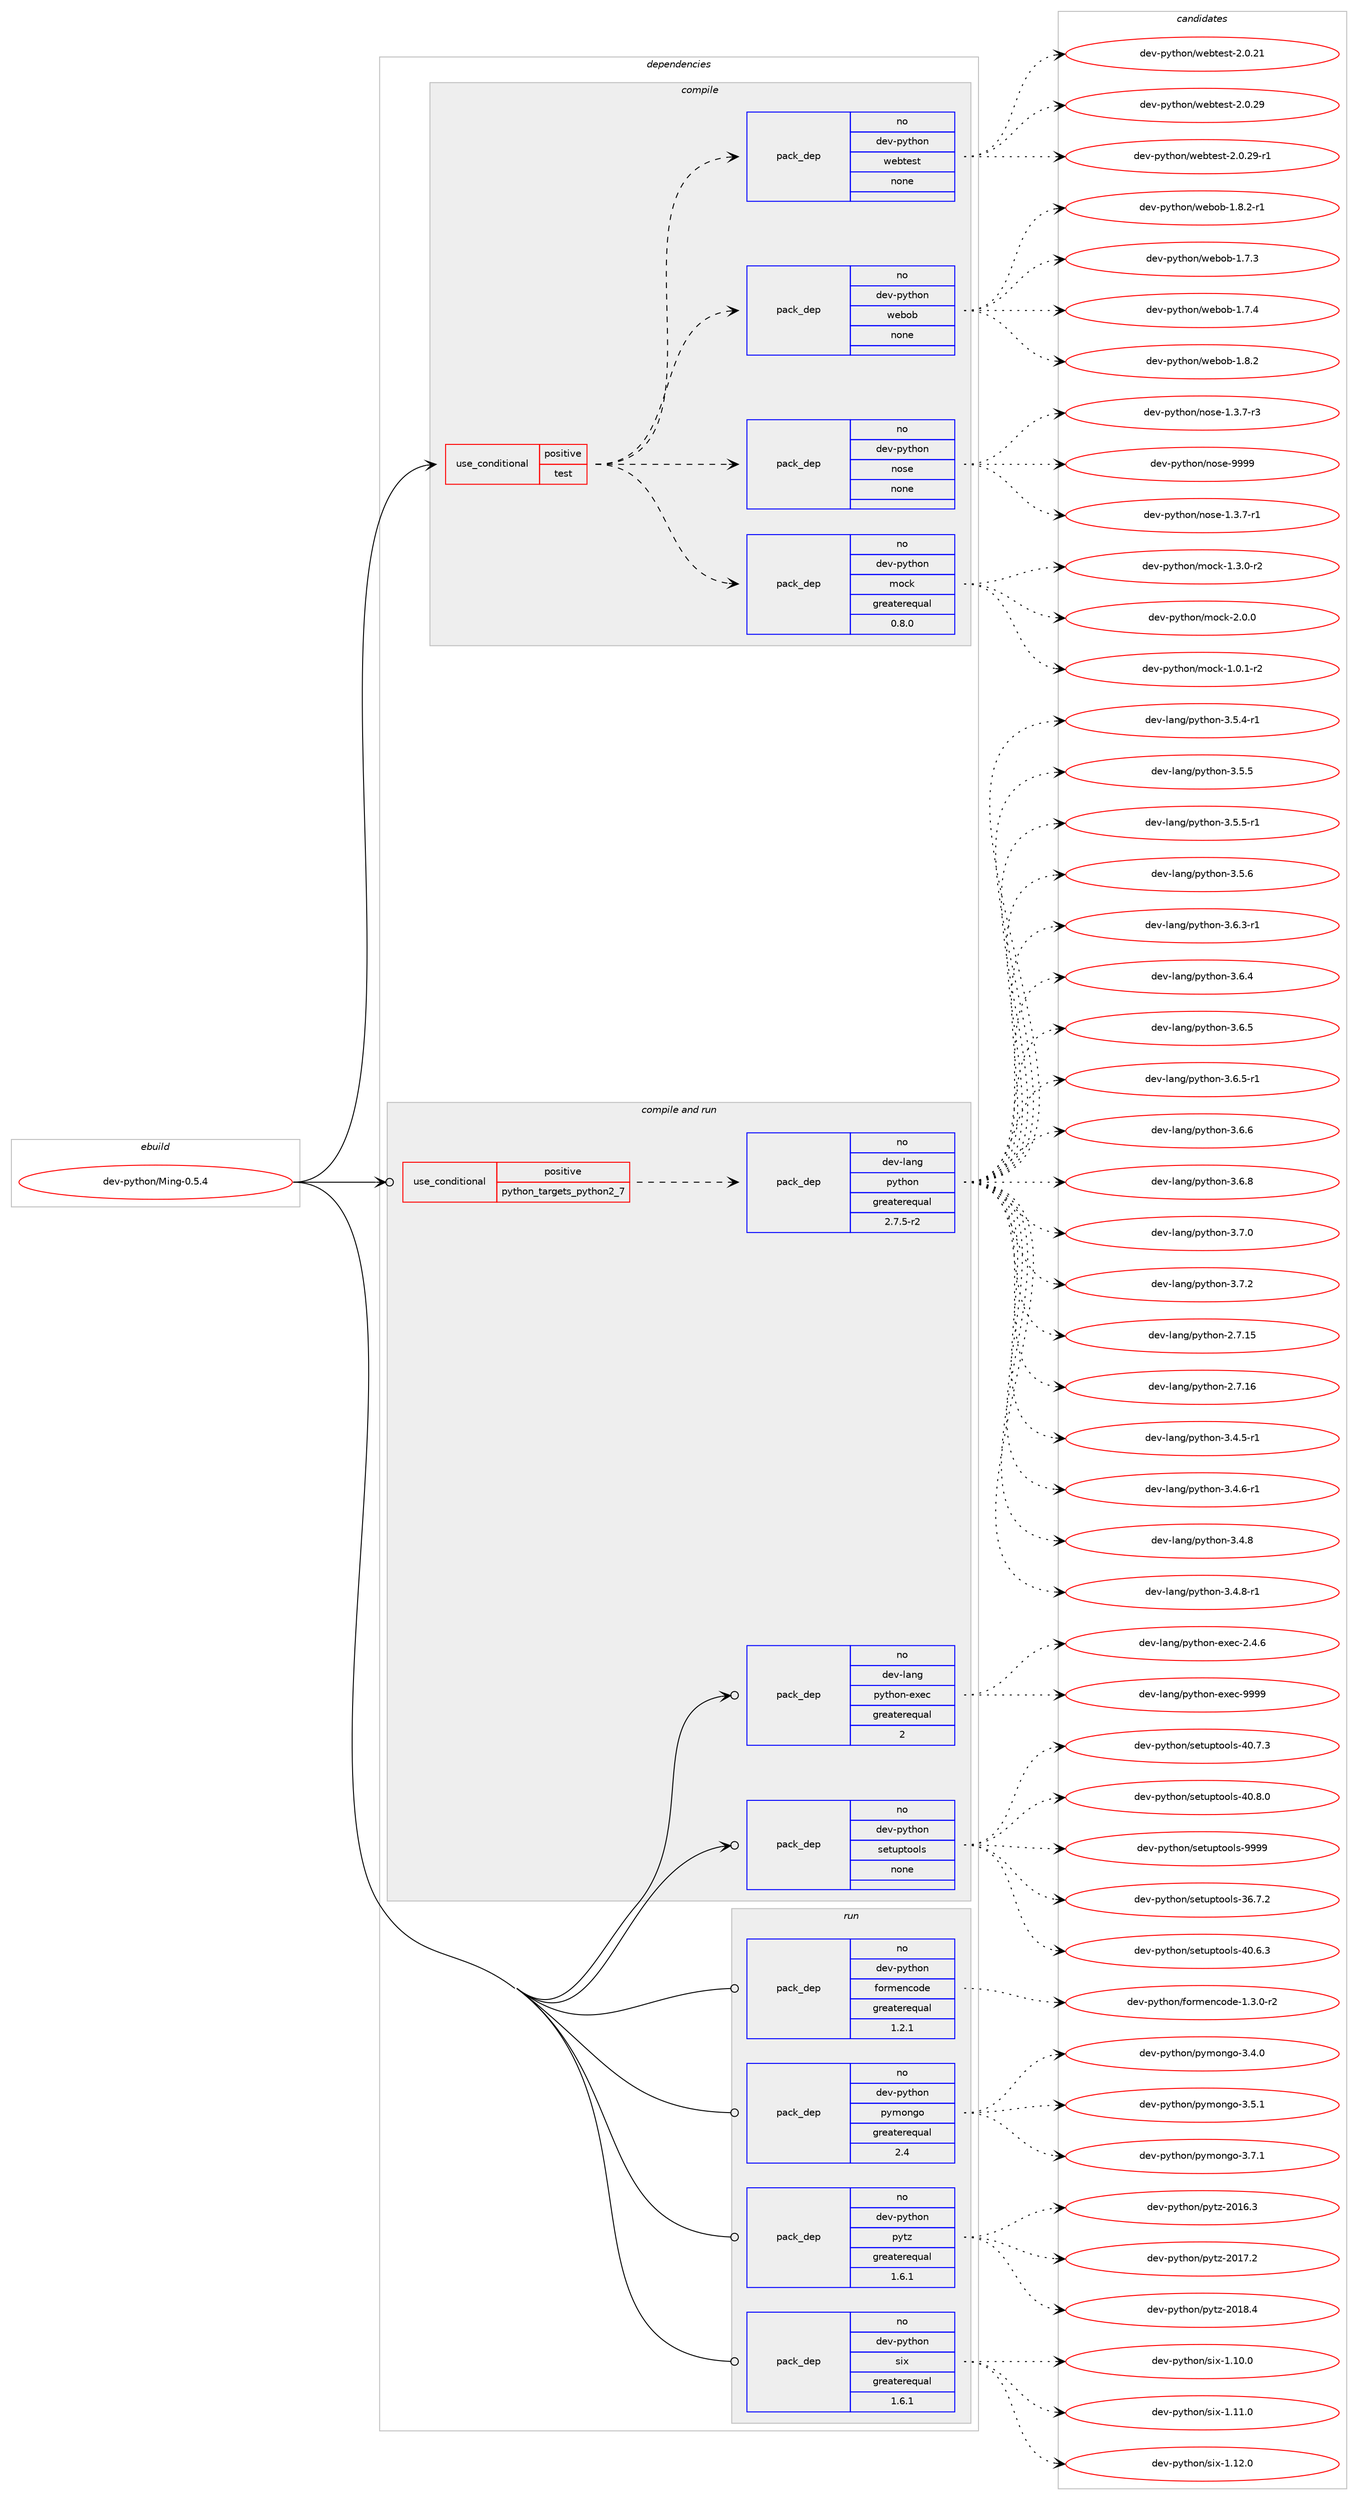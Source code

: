 digraph prolog {

# *************
# Graph options
# *************

newrank=true;
concentrate=true;
compound=true;
graph [rankdir=LR,fontname=Helvetica,fontsize=10,ranksep=1.5];#, ranksep=2.5, nodesep=0.2];
edge  [arrowhead=vee];
node  [fontname=Helvetica,fontsize=10];

# **********
# The ebuild
# **********

subgraph cluster_leftcol {
color=gray;
rank=same;
label=<<i>ebuild</i>>;
id [label="dev-python/Ming-0.5.4", color=red, width=4, href="../dev-python/Ming-0.5.4.svg"];
}

# ****************
# The dependencies
# ****************

subgraph cluster_midcol {
color=gray;
label=<<i>dependencies</i>>;
subgraph cluster_compile {
fillcolor="#eeeeee";
style=filled;
label=<<i>compile</i>>;
subgraph cond370340 {
dependency1396911 [label=<<TABLE BORDER="0" CELLBORDER="1" CELLSPACING="0" CELLPADDING="4"><TR><TD ROWSPAN="3" CELLPADDING="10">use_conditional</TD></TR><TR><TD>positive</TD></TR><TR><TD>test</TD></TR></TABLE>>, shape=none, color=red];
subgraph pack1003347 {
dependency1396912 [label=<<TABLE BORDER="0" CELLBORDER="1" CELLSPACING="0" CELLPADDING="4" WIDTH="220"><TR><TD ROWSPAN="6" CELLPADDING="30">pack_dep</TD></TR><TR><TD WIDTH="110">no</TD></TR><TR><TD>dev-python</TD></TR><TR><TD>mock</TD></TR><TR><TD>greaterequal</TD></TR><TR><TD>0.8.0</TD></TR></TABLE>>, shape=none, color=blue];
}
dependency1396911:e -> dependency1396912:w [weight=20,style="dashed",arrowhead="vee"];
subgraph pack1003348 {
dependency1396913 [label=<<TABLE BORDER="0" CELLBORDER="1" CELLSPACING="0" CELLPADDING="4" WIDTH="220"><TR><TD ROWSPAN="6" CELLPADDING="30">pack_dep</TD></TR><TR><TD WIDTH="110">no</TD></TR><TR><TD>dev-python</TD></TR><TR><TD>nose</TD></TR><TR><TD>none</TD></TR><TR><TD></TD></TR></TABLE>>, shape=none, color=blue];
}
dependency1396911:e -> dependency1396913:w [weight=20,style="dashed",arrowhead="vee"];
subgraph pack1003349 {
dependency1396914 [label=<<TABLE BORDER="0" CELLBORDER="1" CELLSPACING="0" CELLPADDING="4" WIDTH="220"><TR><TD ROWSPAN="6" CELLPADDING="30">pack_dep</TD></TR><TR><TD WIDTH="110">no</TD></TR><TR><TD>dev-python</TD></TR><TR><TD>webob</TD></TR><TR><TD>none</TD></TR><TR><TD></TD></TR></TABLE>>, shape=none, color=blue];
}
dependency1396911:e -> dependency1396914:w [weight=20,style="dashed",arrowhead="vee"];
subgraph pack1003350 {
dependency1396915 [label=<<TABLE BORDER="0" CELLBORDER="1" CELLSPACING="0" CELLPADDING="4" WIDTH="220"><TR><TD ROWSPAN="6" CELLPADDING="30">pack_dep</TD></TR><TR><TD WIDTH="110">no</TD></TR><TR><TD>dev-python</TD></TR><TR><TD>webtest</TD></TR><TR><TD>none</TD></TR><TR><TD></TD></TR></TABLE>>, shape=none, color=blue];
}
dependency1396911:e -> dependency1396915:w [weight=20,style="dashed",arrowhead="vee"];
}
id:e -> dependency1396911:w [weight=20,style="solid",arrowhead="vee"];
}
subgraph cluster_compileandrun {
fillcolor="#eeeeee";
style=filled;
label=<<i>compile and run</i>>;
subgraph cond370341 {
dependency1396916 [label=<<TABLE BORDER="0" CELLBORDER="1" CELLSPACING="0" CELLPADDING="4"><TR><TD ROWSPAN="3" CELLPADDING="10">use_conditional</TD></TR><TR><TD>positive</TD></TR><TR><TD>python_targets_python2_7</TD></TR></TABLE>>, shape=none, color=red];
subgraph pack1003351 {
dependency1396917 [label=<<TABLE BORDER="0" CELLBORDER="1" CELLSPACING="0" CELLPADDING="4" WIDTH="220"><TR><TD ROWSPAN="6" CELLPADDING="30">pack_dep</TD></TR><TR><TD WIDTH="110">no</TD></TR><TR><TD>dev-lang</TD></TR><TR><TD>python</TD></TR><TR><TD>greaterequal</TD></TR><TR><TD>2.7.5-r2</TD></TR></TABLE>>, shape=none, color=blue];
}
dependency1396916:e -> dependency1396917:w [weight=20,style="dashed",arrowhead="vee"];
}
id:e -> dependency1396916:w [weight=20,style="solid",arrowhead="odotvee"];
subgraph pack1003352 {
dependency1396918 [label=<<TABLE BORDER="0" CELLBORDER="1" CELLSPACING="0" CELLPADDING="4" WIDTH="220"><TR><TD ROWSPAN="6" CELLPADDING="30">pack_dep</TD></TR><TR><TD WIDTH="110">no</TD></TR><TR><TD>dev-lang</TD></TR><TR><TD>python-exec</TD></TR><TR><TD>greaterequal</TD></TR><TR><TD>2</TD></TR></TABLE>>, shape=none, color=blue];
}
id:e -> dependency1396918:w [weight=20,style="solid",arrowhead="odotvee"];
subgraph pack1003353 {
dependency1396919 [label=<<TABLE BORDER="0" CELLBORDER="1" CELLSPACING="0" CELLPADDING="4" WIDTH="220"><TR><TD ROWSPAN="6" CELLPADDING="30">pack_dep</TD></TR><TR><TD WIDTH="110">no</TD></TR><TR><TD>dev-python</TD></TR><TR><TD>setuptools</TD></TR><TR><TD>none</TD></TR><TR><TD></TD></TR></TABLE>>, shape=none, color=blue];
}
id:e -> dependency1396919:w [weight=20,style="solid",arrowhead="odotvee"];
}
subgraph cluster_run {
fillcolor="#eeeeee";
style=filled;
label=<<i>run</i>>;
subgraph pack1003354 {
dependency1396920 [label=<<TABLE BORDER="0" CELLBORDER="1" CELLSPACING="0" CELLPADDING="4" WIDTH="220"><TR><TD ROWSPAN="6" CELLPADDING="30">pack_dep</TD></TR><TR><TD WIDTH="110">no</TD></TR><TR><TD>dev-python</TD></TR><TR><TD>formencode</TD></TR><TR><TD>greaterequal</TD></TR><TR><TD>1.2.1</TD></TR></TABLE>>, shape=none, color=blue];
}
id:e -> dependency1396920:w [weight=20,style="solid",arrowhead="odot"];
subgraph pack1003355 {
dependency1396921 [label=<<TABLE BORDER="0" CELLBORDER="1" CELLSPACING="0" CELLPADDING="4" WIDTH="220"><TR><TD ROWSPAN="6" CELLPADDING="30">pack_dep</TD></TR><TR><TD WIDTH="110">no</TD></TR><TR><TD>dev-python</TD></TR><TR><TD>pymongo</TD></TR><TR><TD>greaterequal</TD></TR><TR><TD>2.4</TD></TR></TABLE>>, shape=none, color=blue];
}
id:e -> dependency1396921:w [weight=20,style="solid",arrowhead="odot"];
subgraph pack1003356 {
dependency1396922 [label=<<TABLE BORDER="0" CELLBORDER="1" CELLSPACING="0" CELLPADDING="4" WIDTH="220"><TR><TD ROWSPAN="6" CELLPADDING="30">pack_dep</TD></TR><TR><TD WIDTH="110">no</TD></TR><TR><TD>dev-python</TD></TR><TR><TD>pytz</TD></TR><TR><TD>greaterequal</TD></TR><TR><TD>1.6.1</TD></TR></TABLE>>, shape=none, color=blue];
}
id:e -> dependency1396922:w [weight=20,style="solid",arrowhead="odot"];
subgraph pack1003357 {
dependency1396923 [label=<<TABLE BORDER="0" CELLBORDER="1" CELLSPACING="0" CELLPADDING="4" WIDTH="220"><TR><TD ROWSPAN="6" CELLPADDING="30">pack_dep</TD></TR><TR><TD WIDTH="110">no</TD></TR><TR><TD>dev-python</TD></TR><TR><TD>six</TD></TR><TR><TD>greaterequal</TD></TR><TR><TD>1.6.1</TD></TR></TABLE>>, shape=none, color=blue];
}
id:e -> dependency1396923:w [weight=20,style="solid",arrowhead="odot"];
}
}

# **************
# The candidates
# **************

subgraph cluster_choices {
rank=same;
color=gray;
label=<<i>candidates</i>>;

subgraph choice1003347 {
color=black;
nodesep=1;
choice1001011184511212111610411111047109111991074549464846494511450 [label="dev-python/mock-1.0.1-r2", color=red, width=4,href="../dev-python/mock-1.0.1-r2.svg"];
choice1001011184511212111610411111047109111991074549465146484511450 [label="dev-python/mock-1.3.0-r2", color=red, width=4,href="../dev-python/mock-1.3.0-r2.svg"];
choice100101118451121211161041111104710911199107455046484648 [label="dev-python/mock-2.0.0", color=red, width=4,href="../dev-python/mock-2.0.0.svg"];
dependency1396912:e -> choice1001011184511212111610411111047109111991074549464846494511450:w [style=dotted,weight="100"];
dependency1396912:e -> choice1001011184511212111610411111047109111991074549465146484511450:w [style=dotted,weight="100"];
dependency1396912:e -> choice100101118451121211161041111104710911199107455046484648:w [style=dotted,weight="100"];
}
subgraph choice1003348 {
color=black;
nodesep=1;
choice10010111845112121116104111110471101111151014549465146554511449 [label="dev-python/nose-1.3.7-r1", color=red, width=4,href="../dev-python/nose-1.3.7-r1.svg"];
choice10010111845112121116104111110471101111151014549465146554511451 [label="dev-python/nose-1.3.7-r3", color=red, width=4,href="../dev-python/nose-1.3.7-r3.svg"];
choice10010111845112121116104111110471101111151014557575757 [label="dev-python/nose-9999", color=red, width=4,href="../dev-python/nose-9999.svg"];
dependency1396913:e -> choice10010111845112121116104111110471101111151014549465146554511449:w [style=dotted,weight="100"];
dependency1396913:e -> choice10010111845112121116104111110471101111151014549465146554511451:w [style=dotted,weight="100"];
dependency1396913:e -> choice10010111845112121116104111110471101111151014557575757:w [style=dotted,weight="100"];
}
subgraph choice1003349 {
color=black;
nodesep=1;
choice10010111845112121116104111110471191019811198454946554651 [label="dev-python/webob-1.7.3", color=red, width=4,href="../dev-python/webob-1.7.3.svg"];
choice10010111845112121116104111110471191019811198454946554652 [label="dev-python/webob-1.7.4", color=red, width=4,href="../dev-python/webob-1.7.4.svg"];
choice10010111845112121116104111110471191019811198454946564650 [label="dev-python/webob-1.8.2", color=red, width=4,href="../dev-python/webob-1.8.2.svg"];
choice100101118451121211161041111104711910198111984549465646504511449 [label="dev-python/webob-1.8.2-r1", color=red, width=4,href="../dev-python/webob-1.8.2-r1.svg"];
dependency1396914:e -> choice10010111845112121116104111110471191019811198454946554651:w [style=dotted,weight="100"];
dependency1396914:e -> choice10010111845112121116104111110471191019811198454946554652:w [style=dotted,weight="100"];
dependency1396914:e -> choice10010111845112121116104111110471191019811198454946564650:w [style=dotted,weight="100"];
dependency1396914:e -> choice100101118451121211161041111104711910198111984549465646504511449:w [style=dotted,weight="100"];
}
subgraph choice1003350 {
color=black;
nodesep=1;
choice10010111845112121116104111110471191019811610111511645504648465049 [label="dev-python/webtest-2.0.21", color=red, width=4,href="../dev-python/webtest-2.0.21.svg"];
choice10010111845112121116104111110471191019811610111511645504648465057 [label="dev-python/webtest-2.0.29", color=red, width=4,href="../dev-python/webtest-2.0.29.svg"];
choice100101118451121211161041111104711910198116101115116455046484650574511449 [label="dev-python/webtest-2.0.29-r1", color=red, width=4,href="../dev-python/webtest-2.0.29-r1.svg"];
dependency1396915:e -> choice10010111845112121116104111110471191019811610111511645504648465049:w [style=dotted,weight="100"];
dependency1396915:e -> choice10010111845112121116104111110471191019811610111511645504648465057:w [style=dotted,weight="100"];
dependency1396915:e -> choice100101118451121211161041111104711910198116101115116455046484650574511449:w [style=dotted,weight="100"];
}
subgraph choice1003351 {
color=black;
nodesep=1;
choice10010111845108971101034711212111610411111045504655464953 [label="dev-lang/python-2.7.15", color=red, width=4,href="../dev-lang/python-2.7.15.svg"];
choice10010111845108971101034711212111610411111045504655464954 [label="dev-lang/python-2.7.16", color=red, width=4,href="../dev-lang/python-2.7.16.svg"];
choice1001011184510897110103471121211161041111104551465246534511449 [label="dev-lang/python-3.4.5-r1", color=red, width=4,href="../dev-lang/python-3.4.5-r1.svg"];
choice1001011184510897110103471121211161041111104551465246544511449 [label="dev-lang/python-3.4.6-r1", color=red, width=4,href="../dev-lang/python-3.4.6-r1.svg"];
choice100101118451089711010347112121116104111110455146524656 [label="dev-lang/python-3.4.8", color=red, width=4,href="../dev-lang/python-3.4.8.svg"];
choice1001011184510897110103471121211161041111104551465246564511449 [label="dev-lang/python-3.4.8-r1", color=red, width=4,href="../dev-lang/python-3.4.8-r1.svg"];
choice1001011184510897110103471121211161041111104551465346524511449 [label="dev-lang/python-3.5.4-r1", color=red, width=4,href="../dev-lang/python-3.5.4-r1.svg"];
choice100101118451089711010347112121116104111110455146534653 [label="dev-lang/python-3.5.5", color=red, width=4,href="../dev-lang/python-3.5.5.svg"];
choice1001011184510897110103471121211161041111104551465346534511449 [label="dev-lang/python-3.5.5-r1", color=red, width=4,href="../dev-lang/python-3.5.5-r1.svg"];
choice100101118451089711010347112121116104111110455146534654 [label="dev-lang/python-3.5.6", color=red, width=4,href="../dev-lang/python-3.5.6.svg"];
choice1001011184510897110103471121211161041111104551465446514511449 [label="dev-lang/python-3.6.3-r1", color=red, width=4,href="../dev-lang/python-3.6.3-r1.svg"];
choice100101118451089711010347112121116104111110455146544652 [label="dev-lang/python-3.6.4", color=red, width=4,href="../dev-lang/python-3.6.4.svg"];
choice100101118451089711010347112121116104111110455146544653 [label="dev-lang/python-3.6.5", color=red, width=4,href="../dev-lang/python-3.6.5.svg"];
choice1001011184510897110103471121211161041111104551465446534511449 [label="dev-lang/python-3.6.5-r1", color=red, width=4,href="../dev-lang/python-3.6.5-r1.svg"];
choice100101118451089711010347112121116104111110455146544654 [label="dev-lang/python-3.6.6", color=red, width=4,href="../dev-lang/python-3.6.6.svg"];
choice100101118451089711010347112121116104111110455146544656 [label="dev-lang/python-3.6.8", color=red, width=4,href="../dev-lang/python-3.6.8.svg"];
choice100101118451089711010347112121116104111110455146554648 [label="dev-lang/python-3.7.0", color=red, width=4,href="../dev-lang/python-3.7.0.svg"];
choice100101118451089711010347112121116104111110455146554650 [label="dev-lang/python-3.7.2", color=red, width=4,href="../dev-lang/python-3.7.2.svg"];
dependency1396917:e -> choice10010111845108971101034711212111610411111045504655464953:w [style=dotted,weight="100"];
dependency1396917:e -> choice10010111845108971101034711212111610411111045504655464954:w [style=dotted,weight="100"];
dependency1396917:e -> choice1001011184510897110103471121211161041111104551465246534511449:w [style=dotted,weight="100"];
dependency1396917:e -> choice1001011184510897110103471121211161041111104551465246544511449:w [style=dotted,weight="100"];
dependency1396917:e -> choice100101118451089711010347112121116104111110455146524656:w [style=dotted,weight="100"];
dependency1396917:e -> choice1001011184510897110103471121211161041111104551465246564511449:w [style=dotted,weight="100"];
dependency1396917:e -> choice1001011184510897110103471121211161041111104551465346524511449:w [style=dotted,weight="100"];
dependency1396917:e -> choice100101118451089711010347112121116104111110455146534653:w [style=dotted,weight="100"];
dependency1396917:e -> choice1001011184510897110103471121211161041111104551465346534511449:w [style=dotted,weight="100"];
dependency1396917:e -> choice100101118451089711010347112121116104111110455146534654:w [style=dotted,weight="100"];
dependency1396917:e -> choice1001011184510897110103471121211161041111104551465446514511449:w [style=dotted,weight="100"];
dependency1396917:e -> choice100101118451089711010347112121116104111110455146544652:w [style=dotted,weight="100"];
dependency1396917:e -> choice100101118451089711010347112121116104111110455146544653:w [style=dotted,weight="100"];
dependency1396917:e -> choice1001011184510897110103471121211161041111104551465446534511449:w [style=dotted,weight="100"];
dependency1396917:e -> choice100101118451089711010347112121116104111110455146544654:w [style=dotted,weight="100"];
dependency1396917:e -> choice100101118451089711010347112121116104111110455146544656:w [style=dotted,weight="100"];
dependency1396917:e -> choice100101118451089711010347112121116104111110455146554648:w [style=dotted,weight="100"];
dependency1396917:e -> choice100101118451089711010347112121116104111110455146554650:w [style=dotted,weight="100"];
}
subgraph choice1003352 {
color=black;
nodesep=1;
choice1001011184510897110103471121211161041111104510112010199455046524654 [label="dev-lang/python-exec-2.4.6", color=red, width=4,href="../dev-lang/python-exec-2.4.6.svg"];
choice10010111845108971101034711212111610411111045101120101994557575757 [label="dev-lang/python-exec-9999", color=red, width=4,href="../dev-lang/python-exec-9999.svg"];
dependency1396918:e -> choice1001011184510897110103471121211161041111104510112010199455046524654:w [style=dotted,weight="100"];
dependency1396918:e -> choice10010111845108971101034711212111610411111045101120101994557575757:w [style=dotted,weight="100"];
}
subgraph choice1003353 {
color=black;
nodesep=1;
choice100101118451121211161041111104711510111611711211611111110811545515446554650 [label="dev-python/setuptools-36.7.2", color=red, width=4,href="../dev-python/setuptools-36.7.2.svg"];
choice100101118451121211161041111104711510111611711211611111110811545524846544651 [label="dev-python/setuptools-40.6.3", color=red, width=4,href="../dev-python/setuptools-40.6.3.svg"];
choice100101118451121211161041111104711510111611711211611111110811545524846554651 [label="dev-python/setuptools-40.7.3", color=red, width=4,href="../dev-python/setuptools-40.7.3.svg"];
choice100101118451121211161041111104711510111611711211611111110811545524846564648 [label="dev-python/setuptools-40.8.0", color=red, width=4,href="../dev-python/setuptools-40.8.0.svg"];
choice10010111845112121116104111110471151011161171121161111111081154557575757 [label="dev-python/setuptools-9999", color=red, width=4,href="../dev-python/setuptools-9999.svg"];
dependency1396919:e -> choice100101118451121211161041111104711510111611711211611111110811545515446554650:w [style=dotted,weight="100"];
dependency1396919:e -> choice100101118451121211161041111104711510111611711211611111110811545524846544651:w [style=dotted,weight="100"];
dependency1396919:e -> choice100101118451121211161041111104711510111611711211611111110811545524846554651:w [style=dotted,weight="100"];
dependency1396919:e -> choice100101118451121211161041111104711510111611711211611111110811545524846564648:w [style=dotted,weight="100"];
dependency1396919:e -> choice10010111845112121116104111110471151011161171121161111111081154557575757:w [style=dotted,weight="100"];
}
subgraph choice1003354 {
color=black;
nodesep=1;
choice1001011184511212111610411111047102111114109101110991111001014549465146484511450 [label="dev-python/formencode-1.3.0-r2", color=red, width=4,href="../dev-python/formencode-1.3.0-r2.svg"];
dependency1396920:e -> choice1001011184511212111610411111047102111114109101110991111001014549465146484511450:w [style=dotted,weight="100"];
}
subgraph choice1003355 {
color=black;
nodesep=1;
choice1001011184511212111610411111047112121109111110103111455146524648 [label="dev-python/pymongo-3.4.0", color=red, width=4,href="../dev-python/pymongo-3.4.0.svg"];
choice1001011184511212111610411111047112121109111110103111455146534649 [label="dev-python/pymongo-3.5.1", color=red, width=4,href="../dev-python/pymongo-3.5.1.svg"];
choice1001011184511212111610411111047112121109111110103111455146554649 [label="dev-python/pymongo-3.7.1", color=red, width=4,href="../dev-python/pymongo-3.7.1.svg"];
dependency1396921:e -> choice1001011184511212111610411111047112121109111110103111455146524648:w [style=dotted,weight="100"];
dependency1396921:e -> choice1001011184511212111610411111047112121109111110103111455146534649:w [style=dotted,weight="100"];
dependency1396921:e -> choice1001011184511212111610411111047112121109111110103111455146554649:w [style=dotted,weight="100"];
}
subgraph choice1003356 {
color=black;
nodesep=1;
choice100101118451121211161041111104711212111612245504849544651 [label="dev-python/pytz-2016.3", color=red, width=4,href="../dev-python/pytz-2016.3.svg"];
choice100101118451121211161041111104711212111612245504849554650 [label="dev-python/pytz-2017.2", color=red, width=4,href="../dev-python/pytz-2017.2.svg"];
choice100101118451121211161041111104711212111612245504849564652 [label="dev-python/pytz-2018.4", color=red, width=4,href="../dev-python/pytz-2018.4.svg"];
dependency1396922:e -> choice100101118451121211161041111104711212111612245504849544651:w [style=dotted,weight="100"];
dependency1396922:e -> choice100101118451121211161041111104711212111612245504849554650:w [style=dotted,weight="100"];
dependency1396922:e -> choice100101118451121211161041111104711212111612245504849564652:w [style=dotted,weight="100"];
}
subgraph choice1003357 {
color=black;
nodesep=1;
choice100101118451121211161041111104711510512045494649484648 [label="dev-python/six-1.10.0", color=red, width=4,href="../dev-python/six-1.10.0.svg"];
choice100101118451121211161041111104711510512045494649494648 [label="dev-python/six-1.11.0", color=red, width=4,href="../dev-python/six-1.11.0.svg"];
choice100101118451121211161041111104711510512045494649504648 [label="dev-python/six-1.12.0", color=red, width=4,href="../dev-python/six-1.12.0.svg"];
dependency1396923:e -> choice100101118451121211161041111104711510512045494649484648:w [style=dotted,weight="100"];
dependency1396923:e -> choice100101118451121211161041111104711510512045494649494648:w [style=dotted,weight="100"];
dependency1396923:e -> choice100101118451121211161041111104711510512045494649504648:w [style=dotted,weight="100"];
}
}

}
